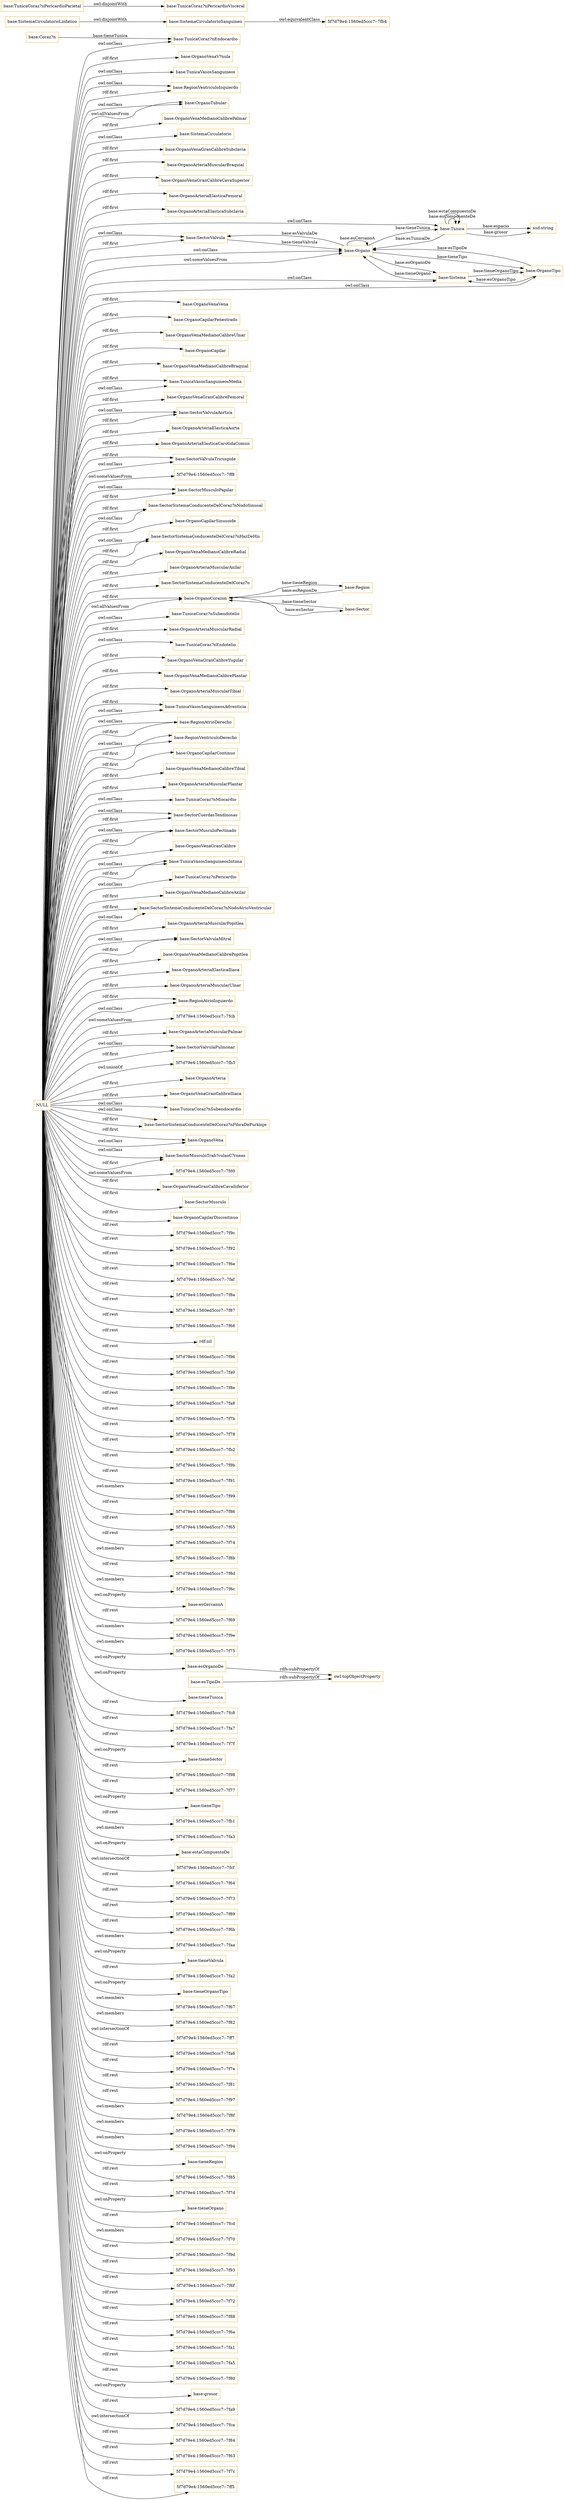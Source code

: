digraph ar2dtool_diagram { 
rankdir=LR;
size="1501"
node [shape = rectangle, color="orange"]; "base:OrganoVenaV?nula" "base:TunicaVasosSanguineos" "base:RegionVentriculoIzquierdo" "base:OrganoTubular" "base:OrganoVenaMedianoCalibrePalmar" "base:SistemaCirculatorio" "base:OrganoVenaGranCalibreSubclavia" "base:OrganoArteriaMuscularBraquial" "base:OrganoVenaGranCalibreCavaSuperior" "base:OrganoArteriaElasticaFemoral" "base:SistemaCirculatorioSanguineo" "base:Sector" "base:Region" "base:OrganoArteriaElasticaSubclavia" "base:SectorValvula" "base:OrganoVenaVena" "base:OrganoCapilarFenestrado" "base:OrganoVenaMedianoCalibreUlnar" "base:OrganoCapilar" "base:OrganoVenaMedianoCalibreBraquial" "base:TunicaVasosSanguineosMedia" "base:OrganoVenaGranCalibreFemoral" "base:SectorValvulaAortica" "base:OrganoArteriaElasticaAorta" "5f7d79e4:1560ed5ccc7:-7fb4" "base:TunicaCoraz?nPericardioParietal" "base:OrganoArteriaElasticaCarotidaComun" "base:SistemaCirculatorioLinfatico" "base:Sistema" "base:SectorValvulaTricuspide" "5f7d79e4:1560ed5ccc7:-7ff8" "base:SectorMusculoPapilar" "base:SectorSistemaConducenteDelCoraz?nNodoSinusal" "base:OrganoCapilarSinusoide" "base:SectorSistemaConducenteDelCoraz?nHazDeHis" "base:OrganoVenaMedianoCalibreRadial" "base:OrganoArteriaMuscularAxilar" "base:SectorSistemaConducenteDelCoraz?n" "base:OrganoCorazon" "base:TunicaCoraz?nSubendotelio" "base:OrganoArteriaMuscularRadial" "base:TunicaCoraz?nPericardioVisceral" "base:TunicaCoraz?nEndotelio" "base:OrganoVenaGranCalibreYugular" "base:OrganoVenaMedianoCalibrePlantar" "base:OrganoArteriaMuscularTibial" "base:TunicaVasosSanguineosAdventicia" "base:RegionAtrioDerecho" "base:RegionVentriculoDerecho" "base:OrganoCapilarContinuo" "base:OrganoVenaMedianoCalibreTibial" "base:OrganoArteriaMuscularPlantar" "base:TunicaCoraz?nMiocardio" "base:SectorCuerdasTendinosas" "base:SectorMusculoPectinado" "base:Organo" "base:OrganoVenaGranCalibre" "base:TunicaVasosSanguineosIntima" "base:TunicaCoraz?nPericardio" "base:OrganoVenaMedianoCalibreAxilar" "base:SectorSistemaConducenteDelCoraz?nNodoAtrioVentricular" "base:OrganoTipo" "base:OrganoArteriaMuscularPopitlea" "base:SectorValvulaMitral" "base:Tunica" "base:OrganoVenaMedianoCalibrePopitlea" "base:OrganoArteriaElasticaIliaca" "base:OrganoArteriaMuscularUlnar" "base:RegionAtrioIzquierdo" "5f7d79e4:1560ed5ccc7:-7fcb" "base:OrganoArteriaMuscularPalmar" "base:SectorValvulaPulmonar" "base:TunicaCoraz?nEndocardio" "base:OrganoArteria" "base:OrganoVenaGranCalibreIliaca" "base:TunicaCoraz?nSubendocardio" "base:SectorSistemaConducenteDelCoraz?nFibraDePurkinje" "base:OrganoVena" "base:SectorMusculoTrab?culasC?rneas" "5f7d79e4:1560ed5ccc7:-7fd0" "base:OrganoVenaGranCalibreCavaInferior" "base:SectorMusculo" "base:OrganoCapilarDiscontinuo" ; /*classes style*/
	"NULL" -> "base:OrganoVenaMedianoCalibrePlantar" [ label = "rdf:first" ];
	"NULL" -> "5f7d79e4:1560ed5ccc7:-7f9c" [ label = "rdf:rest" ];
	"NULL" -> "base:OrganoVenaV?nula" [ label = "rdf:first" ];
	"NULL" -> "base:OrganoTubular" [ label = "owl:allValuesFrom" ];
	"NULL" -> "5f7d79e4:1560ed5ccc7:-7f92" [ label = "rdf:rest" ];
	"NULL" -> "5f7d79e4:1560ed5ccc7:-7f6e" [ label = "rdf:rest" ];
	"NULL" -> "5f7d79e4:1560ed5ccc7:-7faf" [ label = "rdf:rest" ];
	"NULL" -> "5f7d79e4:1560ed5ccc7:-7f8a" [ label = "rdf:rest" ];
	"NULL" -> "5f7d79e4:1560ed5ccc7:-7f87" [ label = "rdf:rest" ];
	"NULL" -> "5f7d79e4:1560ed5ccc7:-7f66" [ label = "rdf:rest" ];
	"NULL" -> "base:TunicaVasosSanguineosAdventicia" [ label = "owl:onClass" ];
	"NULL" -> "rdf:nil" [ label = "rdf:rest" ];
	"NULL" -> "5f7d79e4:1560ed5ccc7:-7f96" [ label = "rdf:rest" ];
	"NULL" -> "5f7d79e4:1560ed5ccc7:-7fa0" [ label = "rdf:rest" ];
	"NULL" -> "base:OrganoVenaGranCalibreYugular" [ label = "rdf:first" ];
	"NULL" -> "5f7d79e4:1560ed5ccc7:-7f8e" [ label = "rdf:rest" ];
	"NULL" -> "base:OrganoArteriaMuscularUlnar" [ label = "rdf:first" ];
	"NULL" -> "base:OrganoArteriaMuscularPopitlea" [ label = "rdf:first" ];
	"NULL" -> "base:TunicaVasosSanguineosMedia" [ label = "owl:onClass" ];
	"NULL" -> "base:SectorCuerdasTendinosas" [ label = "rdf:first" ];
	"NULL" -> "base:SectorValvulaPulmonar" [ label = "rdf:first" ];
	"NULL" -> "base:Tunica" [ label = "owl:onClass" ];
	"NULL" -> "5f7d79e4:1560ed5ccc7:-7fa8" [ label = "rdf:rest" ];
	"NULL" -> "base:TunicaCoraz?nSubendotelio" [ label = "owl:onClass" ];
	"NULL" -> "base:OrganoArteriaMuscularBraquial" [ label = "rdf:first" ];
	"NULL" -> "5f7d79e4:1560ed5ccc7:-7f7b" [ label = "rdf:rest" ];
	"NULL" -> "base:SectorSistemaConducenteDelCoraz?nHazDeHis" [ label = "rdf:first" ];
	"NULL" -> "base:SectorSistemaConducenteDelCoraz?nNodoSinusal" [ label = "owl:onClass" ];
	"NULL" -> "5f7d79e4:1560ed5ccc7:-7f78" [ label = "rdf:rest" ];
	"NULL" -> "base:SectorValvulaPulmonar" [ label = "owl:onClass" ];
	"NULL" -> "base:OrganoVenaGranCalibreSubclavia" [ label = "rdf:first" ];
	"NULL" -> "5f7d79e4:1560ed5ccc7:-7fb2" [ label = "rdf:rest" ];
	"NULL" -> "base:OrganoVenaMedianoCalibreTibial" [ label = "rdf:first" ];
	"NULL" -> "base:SectorValvulaMitral" [ label = "rdf:first" ];
	"NULL" -> "5f7d79e4:1560ed5ccc7:-7f9b" [ label = "rdf:rest" ];
	"NULL" -> "5f7d79e4:1560ed5ccc7:-7f91" [ label = "rdf:rest" ];
	"NULL" -> "5f7d79e4:1560ed5ccc7:-7f99" [ label = "owl:members" ];
	"NULL" -> "base:SectorMusculoPectinado" [ label = "rdf:first" ];
	"NULL" -> "base:OrganoVenaMedianoCalibrePopitlea" [ label = "rdf:first" ];
	"NULL" -> "base:Organo" [ label = "owl:onClass" ];
	"NULL" -> "5f7d79e4:1560ed5ccc7:-7fcb" [ label = "owl:someValuesFrom" ];
	"NULL" -> "base:OrganoArteriaElasticaAorta" [ label = "rdf:first" ];
	"NULL" -> "5f7d79e4:1560ed5ccc7:-7f86" [ label = "rdf:rest" ];
	"NULL" -> "5f7d79e4:1560ed5ccc7:-7f65" [ label = "rdf:rest" ];
	"NULL" -> "base:OrganoArteriaMuscularPlantar" [ label = "rdf:first" ];
	"NULL" -> "base:OrganoCapilarContinuo" [ label = "rdf:first" ];
	"NULL" -> "base:OrganoTubular" [ label = "owl:onClass" ];
	"NULL" -> "5f7d79e4:1560ed5ccc7:-7f74" [ label = "rdf:rest" ];
	"NULL" -> "5f7d79e4:1560ed5ccc7:-7f8b" [ label = "owl:members" ];
	"NULL" -> "5f7d79e4:1560ed5ccc7:-7f8d" [ label = "rdf:rest" ];
	"NULL" -> "5f7d79e4:1560ed5ccc7:-7f6c" [ label = "owl:members" ];
	"NULL" -> "base:RegionAtrioDerecho" [ label = "rdf:first" ];
	"NULL" -> "base:esCercanoA" [ label = "owl:onProperty" ];
	"NULL" -> "5f7d79e4:1560ed5ccc7:-7f69" [ label = "rdf:rest" ];
	"NULL" -> "5f7d79e4:1560ed5ccc7:-7f9e" [ label = "owl:members" ];
	"NULL" -> "5f7d79e4:1560ed5ccc7:-7f75" [ label = "owl:members" ];
	"NULL" -> "base:OrganoArteriaMuscularAxilar" [ label = "rdf:first" ];
	"NULL" -> "base:esOrganoDe" [ label = "owl:onProperty" ];
	"NULL" -> "base:SectorMusculoPectinado" [ label = "owl:onClass" ];
	"NULL" -> "base:SectorMusculoPapilar" [ label = "rdf:first" ];
	"NULL" -> "base:SectorMusculoTrab?culasC?rneas" [ label = "rdf:first" ];
	"NULL" -> "base:SectorValvulaTricuspide" [ label = "owl:onClass" ];
	"NULL" -> "base:SectorSistemaConducenteDelCoraz?n" [ label = "rdf:first" ];
	"NULL" -> "base:SectorCuerdasTendinosas" [ label = "owl:onClass" ];
	"NULL" -> "base:tieneTunica" [ label = "owl:onProperty" ];
	"NULL" -> "5f7d79e4:1560ed5ccc7:-7fc8" [ label = "rdf:rest" ];
	"NULL" -> "5f7d79e4:1560ed5ccc7:-7fa7" [ label = "rdf:rest" ];
	"NULL" -> "5f7d79e4:1560ed5ccc7:-7f7f" [ label = "rdf:rest" ];
	"NULL" -> "base:RegionVentriculoIzquierdo" [ label = "rdf:first" ];
	"NULL" -> "base:Sistema" [ label = "owl:onClass" ];
	"NULL" -> "base:tieneSector" [ label = "owl:onProperty" ];
	"NULL" -> "5f7d79e4:1560ed5ccc7:-7f98" [ label = "rdf:rest" ];
	"NULL" -> "5f7d79e4:1560ed5ccc7:-7f77" [ label = "rdf:rest" ];
	"NULL" -> "base:TunicaVasosSanguineosMedia" [ label = "rdf:first" ];
	"NULL" -> "base:SectorValvulaAortica" [ label = "rdf:first" ];
	"NULL" -> "base:tieneTipo" [ label = "owl:onProperty" ];
	"NULL" -> "5f7d79e4:1560ed5ccc7:-7fb1" [ label = "rdf:rest" ];
	"NULL" -> "base:OrganoVena" [ label = "owl:onClass" ];
	"NULL" -> "5f7d79e4:1560ed5ccc7:-7fa3" [ label = "owl:members" ];
	"NULL" -> "base:SectorSistemaConducenteDelCoraz?nNodoAtrioVentricular" [ label = "owl:onClass" ];
	"NULL" -> "base:estaCompuestoDe" [ label = "owl:onProperty" ];
	"NULL" -> "base:SectorValvulaTricuspide" [ label = "rdf:first" ];
	"NULL" -> "base:TunicaCoraz?nSubendocardio" [ label = "owl:onClass" ];
	"NULL" -> "base:OrganoArteriaMuscularRadial" [ label = "rdf:first" ];
	"NULL" -> "5f7d79e4:1560ed5ccc7:-7fcf" [ label = "owl:intersectionOf" ];
	"NULL" -> "base:OrganoVenaMedianoCalibrePalmar" [ label = "rdf:first" ];
	"NULL" -> "base:RegionAtrioIzquierdo" [ label = "owl:onClass" ];
	"NULL" -> "base:OrganoVenaMedianoCalibreBraquial" [ label = "rdf:first" ];
	"NULL" -> "base:SectorSistemaConducenteDelCoraz?nHazDeHis" [ label = "owl:onClass" ];
	"NULL" -> "5f7d79e4:1560ed5ccc7:-7f64" [ label = "rdf:rest" ];
	"NULL" -> "base:OrganoVenaVena" [ label = "rdf:first" ];
	"NULL" -> "base:SectorSistemaConducenteDelCoraz?nNodoSinusal" [ label = "rdf:first" ];
	"NULL" -> "5f7d79e4:1560ed5ccc7:-7f73" [ label = "rdf:rest" ];
	"NULL" -> "5f7d79e4:1560ed5ccc7:-7f89" [ label = "rdf:rest" ];
	"NULL" -> "5f7d79e4:1560ed5ccc7:-7f6b" [ label = "rdf:rest" ];
	"NULL" -> "base:OrganoArteria" [ label = "rdf:first" ];
	"NULL" -> "base:TunicaCoraz?nPericardio" [ label = "owl:onClass" ];
	"NULL" -> "5f7d79e4:1560ed5ccc7:-7faa" [ label = "owl:members" ];
	"NULL" -> "base:OrganoArteriaMuscularPalmar" [ label = "rdf:first" ];
	"NULL" -> "base:tieneValvula" [ label = "owl:onProperty" ];
	"NULL" -> "5f7d79e4:1560ed5ccc7:-7fa2" [ label = "rdf:rest" ];
	"NULL" -> "base:RegionVentriculoDerecho" [ label = "rdf:first" ];
	"NULL" -> "base:OrganoVenaMedianoCalibreUlnar" [ label = "rdf:first" ];
	"NULL" -> "base:tieneOrganoTipo" [ label = "owl:onProperty" ];
	"NULL" -> "base:TunicaCoraz?nEndocardio" [ label = "owl:onClass" ];
	"NULL" -> "base:SectorValvulaMitral" [ label = "owl:onClass" ];
	"NULL" -> "5f7d79e4:1560ed5ccc7:-7f67" [ label = "owl:members" ];
	"NULL" -> "5f7d79e4:1560ed5ccc7:-7f82" [ label = "owl:members" ];
	"NULL" -> "5f7d79e4:1560ed5ccc7:-7ff7" [ label = "owl:intersectionOf" ];
	"NULL" -> "5f7d79e4:1560ed5ccc7:-7fa6" [ label = "rdf:rest" ];
	"NULL" -> "base:OrganoVenaGranCalibreFemoral" [ label = "rdf:first" ];
	"NULL" -> "5f7d79e4:1560ed5ccc7:-7f7e" [ label = "rdf:rest" ];
	"NULL" -> "base:SectorValvula" [ label = "owl:onClass" ];
	"NULL" -> "5f7d79e4:1560ed5ccc7:-7f81" [ label = "rdf:rest" ];
	"NULL" -> "base:SectorMusculo" [ label = "rdf:first" ];
	"NULL" -> "5f7d79e4:1560ed5ccc7:-7f97" [ label = "rdf:rest" ];
	"NULL" -> "5f7d79e4:1560ed5ccc7:-7f8f" [ label = "owl:members" ];
	"NULL" -> "base:SistemaCirculatorio" [ label = "owl:onClass" ];
	"NULL" -> "base:OrganoCapilarFenestrado" [ label = "rdf:first" ];
	"NULL" -> "5f7d79e4:1560ed5ccc7:-7f79" [ label = "owl:members" ];
	"NULL" -> "5f7d79e4:1560ed5ccc7:-7f94" [ label = "owl:members" ];
	"NULL" -> "base:SectorMusculoPapilar" [ label = "owl:onClass" ];
	"NULL" -> "base:tieneRegion" [ label = "owl:onProperty" ];
	"NULL" -> "base:SectorValvula" [ label = "rdf:first" ];
	"NULL" -> "5f7d79e4:1560ed5ccc7:-7f85" [ label = "rdf:rest" ];
	"NULL" -> "base:RegionVentriculoDerecho" [ label = "owl:onClass" ];
	"NULL" -> "base:OrganoCapilarDiscontinuo" [ label = "rdf:first" ];
	"NULL" -> "5f7d79e4:1560ed5ccc7:-7f7d" [ label = "rdf:rest" ];
	"NULL" -> "base:tieneOrgano" [ label = "owl:onProperty" ];
	"NULL" -> "base:OrganoArteriaElasticaCarotidaComun" [ label = "rdf:first" ];
	"NULL" -> "base:OrganoVena" [ label = "rdf:first" ];
	"NULL" -> "base:SectorSistemaConducenteDelCoraz?nNodoAtrioVentricular" [ label = "rdf:first" ];
	"NULL" -> "base:Organo" [ label = "owl:someValuesFrom" ];
	"NULL" -> "5f7d79e4:1560ed5ccc7:-7fcd" [ label = "rdf:rest" ];
	"NULL" -> "base:TunicaCoraz?nEndotelio" [ label = "owl:onClass" ];
	"NULL" -> "base:OrganoCapilarSinusoide" [ label = "rdf:first" ];
	"NULL" -> "base:OrganoArteriaElasticaSubclavia" [ label = "rdf:first" ];
	"NULL" -> "5f7d79e4:1560ed5ccc7:-7f70" [ label = "owl:members" ];
	"NULL" -> "5f7d79e4:1560ed5ccc7:-7f9d" [ label = "rdf:rest" ];
	"NULL" -> "5f7d79e4:1560ed5ccc7:-7f93" [ label = "rdf:rest" ];
	"NULL" -> "5f7d79e4:1560ed5ccc7:-7f6f" [ label = "rdf:rest" ];
	"NULL" -> "5f7d79e4:1560ed5ccc7:-7f72" [ label = "rdf:rest" ];
	"NULL" -> "5f7d79e4:1560ed5ccc7:-7f88" [ label = "rdf:rest" ];
	"NULL" -> "5f7d79e4:1560ed5ccc7:-7f6a" [ label = "rdf:rest" ];
	"NULL" -> "base:OrganoCapilar" [ label = "rdf:first" ];
	"NULL" -> "base:OrganoVenaGranCalibreIliaca" [ label = "rdf:first" ];
	"NULL" -> "base:TunicaCoraz?nMiocardio" [ label = "owl:onClass" ];
	"NULL" -> "5f7d79e4:1560ed5ccc7:-7fa1" [ label = "rdf:rest" ];
	"NULL" -> "base:OrganoTipo" [ label = "owl:onClass" ];
	"NULL" -> "base:RegionAtrioDerecho" [ label = "owl:onClass" ];
	"NULL" -> "base:RegionAtrioIzquierdo" [ label = "rdf:first" ];
	"NULL" -> "base:RegionVentriculoIzquierdo" [ label = "owl:onClass" ];
	"NULL" -> "base:TunicaVasosSanguineos" [ label = "owl:onClass" ];
	"NULL" -> "base:OrganoVenaMedianoCalibreAxilar" [ label = "rdf:first" ];
	"NULL" -> "base:SectorMusculoTrab?culasC?rneas" [ label = "owl:onClass" ];
	"NULL" -> "base:TunicaVasosSanguineosIntima" [ label = "rdf:first" ];
	"NULL" -> "base:OrganoVenaGranCalibreCavaSuperior" [ label = "rdf:first" ];
	"NULL" -> "5f7d79e4:1560ed5ccc7:-7fa5" [ label = "rdf:rest" ];
	"NULL" -> "5f7d79e4:1560ed5ccc7:-7f80" [ label = "rdf:rest" ];
	"NULL" -> "base:grosor" [ label = "owl:onProperty" ];
	"NULL" -> "base:OrganoArteriaElasticaIliaca" [ label = "rdf:first" ];
	"NULL" -> "base:TunicaVasosSanguineosIntima" [ label = "owl:onClass" ];
	"NULL" -> "base:SectorSistemaConducenteDelCoraz?nFibraDePurkinje" [ label = "rdf:first" ];
	"NULL" -> "base:OrganoVenaGranCalibreCavaInferior" [ label = "rdf:first" ];
	"NULL" -> "5f7d79e4:1560ed5ccc7:-7ff8" [ label = "owl:someValuesFrom" ];
	"NULL" -> "5f7d79e4:1560ed5ccc7:-7fa9" [ label = "rdf:rest" ];
	"NULL" -> "base:OrganoVenaGranCalibre" [ label = "rdf:first" ];
	"NULL" -> "base:OrganoCorazon" [ label = "owl:allValuesFrom" ];
	"NULL" -> "5f7d79e4:1560ed5ccc7:-7fca" [ label = "owl:intersectionOf" ];
	"NULL" -> "5f7d79e4:1560ed5ccc7:-7f84" [ label = "rdf:rest" ];
	"NULL" -> "5f7d79e4:1560ed5ccc7:-7f63" [ label = "rdf:rest" ];
	"NULL" -> "5f7d79e4:1560ed5ccc7:-7f7c" [ label = "rdf:rest" ];
	"NULL" -> "5f7d79e4:1560ed5ccc7:-7ff5" [ label = "rdf:rest" ];
	"NULL" -> "base:OrganoArteriaMuscularTibial" [ label = "rdf:first" ];
	"NULL" -> "5f7d79e4:1560ed5ccc7:-7fb3" [ label = "owl:unionOf" ];
	"NULL" -> "base:OrganoArteriaElasticaFemoral" [ label = "rdf:first" ];
	"NULL" -> "base:TunicaVasosSanguineosAdventicia" [ label = "rdf:first" ];
	"NULL" -> "base:SectorSistemaConducenteDelCoraz?nFibraDePurkinje" [ label = "owl:onClass" ];
	"NULL" -> "base:OrganoVenaMedianoCalibreRadial" [ label = "rdf:first" ];
	"NULL" -> "5f7d79e4:1560ed5ccc7:-7fd0" [ label = "owl:someValuesFrom" ];
	"NULL" -> "base:SectorValvulaAortica" [ label = "owl:onClass" ];
	"NULL" -> "base:OrganoCorazon" [ label = "rdf:first" ];
	"base:SistemaCirculatorioSanguineo" -> "5f7d79e4:1560ed5ccc7:-7fb4" [ label = "owl:equivalentClass" ];
	"base:esOrganoDe" -> "owl:topObjectProperty" [ label = "rdfs:subPropertyOf" ];
	"base:esTipoDe" -> "owl:topObjectProperty" [ label = "rdfs:subPropertyOf" ];
	"base:TunicaCoraz?nPericardioParietal" -> "base:TunicaCoraz?nPericardioVisceral" [ label = "owl:disjointWith" ];
	"base:Coraz?n" -> "base:TunicaCoraz?nEndocardio" [ label = "base:tieneTunica" ];
	"base:SistemaCirculatorioLinfatico" -> "base:SistemaCirculatorioSanguineo" [ label = "owl:disjointWith" ];
	"base:Tunica" -> "xsd:string" [ label = "base:espacio" ];
	"base:Sistema" -> "base:Organo" [ label = "base:tieneOrgano" ];
	"base:Organo" -> "base:Tunica" [ label = "base:tieneTunica" ];
	"base:Tunica" -> "xsd:string" [ label = "base:grosor" ];
	"base:Tunica" -> "base:Tunica" [ label = "base:esComponenteDe" ];
	"base:Organo" -> "base:OrganoTipo" [ label = "base:tieneTipo" ];
	"base:Sistema" -> "base:OrganoTipo" [ label = "base:tieneOrganoTipo" ];
	"base:Organo" -> "base:Organo" [ label = "base:esCercanoA" ];
	"base:Region" -> "base:OrganoCorazon" [ label = "base:esRegionDe" ];
	"base:OrganoCorazon" -> "base:Region" [ label = "base:tieneRegion" ];
	"base:Sector" -> "base:OrganoCorazon" [ label = "base:tieneSector" ];
	"base:SectorValvula" -> "base:Organo" [ label = "base:tieneValvula" ];
	"base:Organo" -> "base:SectorValvula" [ label = "base:esValvulaDe" ];
	"base:OrganoCorazon" -> "base:Sector" [ label = "base:esSector" ];
	"base:Tunica" -> "base:Organo" [ label = "base:esTunicaDe" ];
	"base:OrganoTipo" -> "base:Organo" [ label = "base:esTipoDe" ];
	"base:Organo" -> "base:Sistema" [ label = "base:esOrganoDe" ];
	"base:OrganoTipo" -> "base:Sistema" [ label = "base:esOrganoTipo" ];
	"base:Tunica" -> "base:Tunica" [ label = "base:estaCompuestoDe" ];

}

